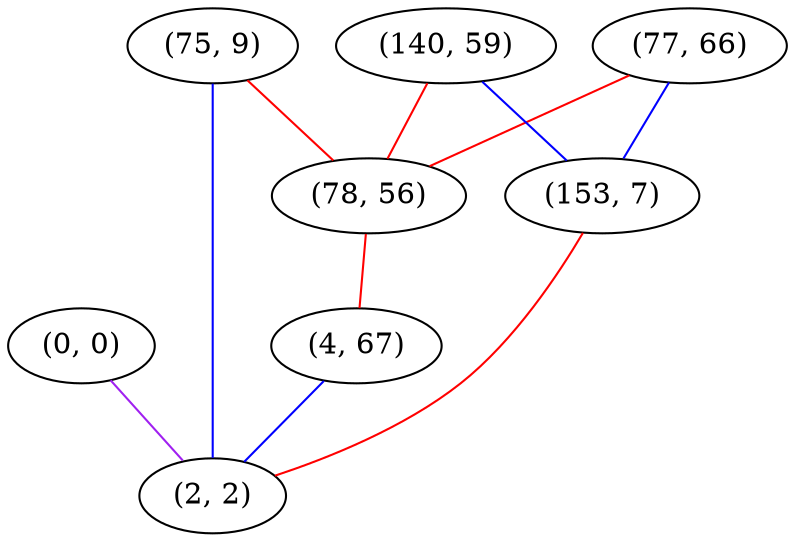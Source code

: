 graph "" {
"(0, 0)";
"(77, 66)";
"(140, 59)";
"(75, 9)";
"(78, 56)";
"(153, 7)";
"(4, 67)";
"(2, 2)";
"(0, 0)" -- "(2, 2)"  [color=purple, key=0, weight=4];
"(77, 66)" -- "(78, 56)"  [color=red, key=0, weight=1];
"(77, 66)" -- "(153, 7)"  [color=blue, key=0, weight=3];
"(140, 59)" -- "(78, 56)"  [color=red, key=0, weight=1];
"(140, 59)" -- "(153, 7)"  [color=blue, key=0, weight=3];
"(75, 9)" -- "(78, 56)"  [color=red, key=0, weight=1];
"(75, 9)" -- "(2, 2)"  [color=blue, key=0, weight=3];
"(78, 56)" -- "(4, 67)"  [color=red, key=0, weight=1];
"(153, 7)" -- "(2, 2)"  [color=red, key=0, weight=1];
"(4, 67)" -- "(2, 2)"  [color=blue, key=0, weight=3];
}
